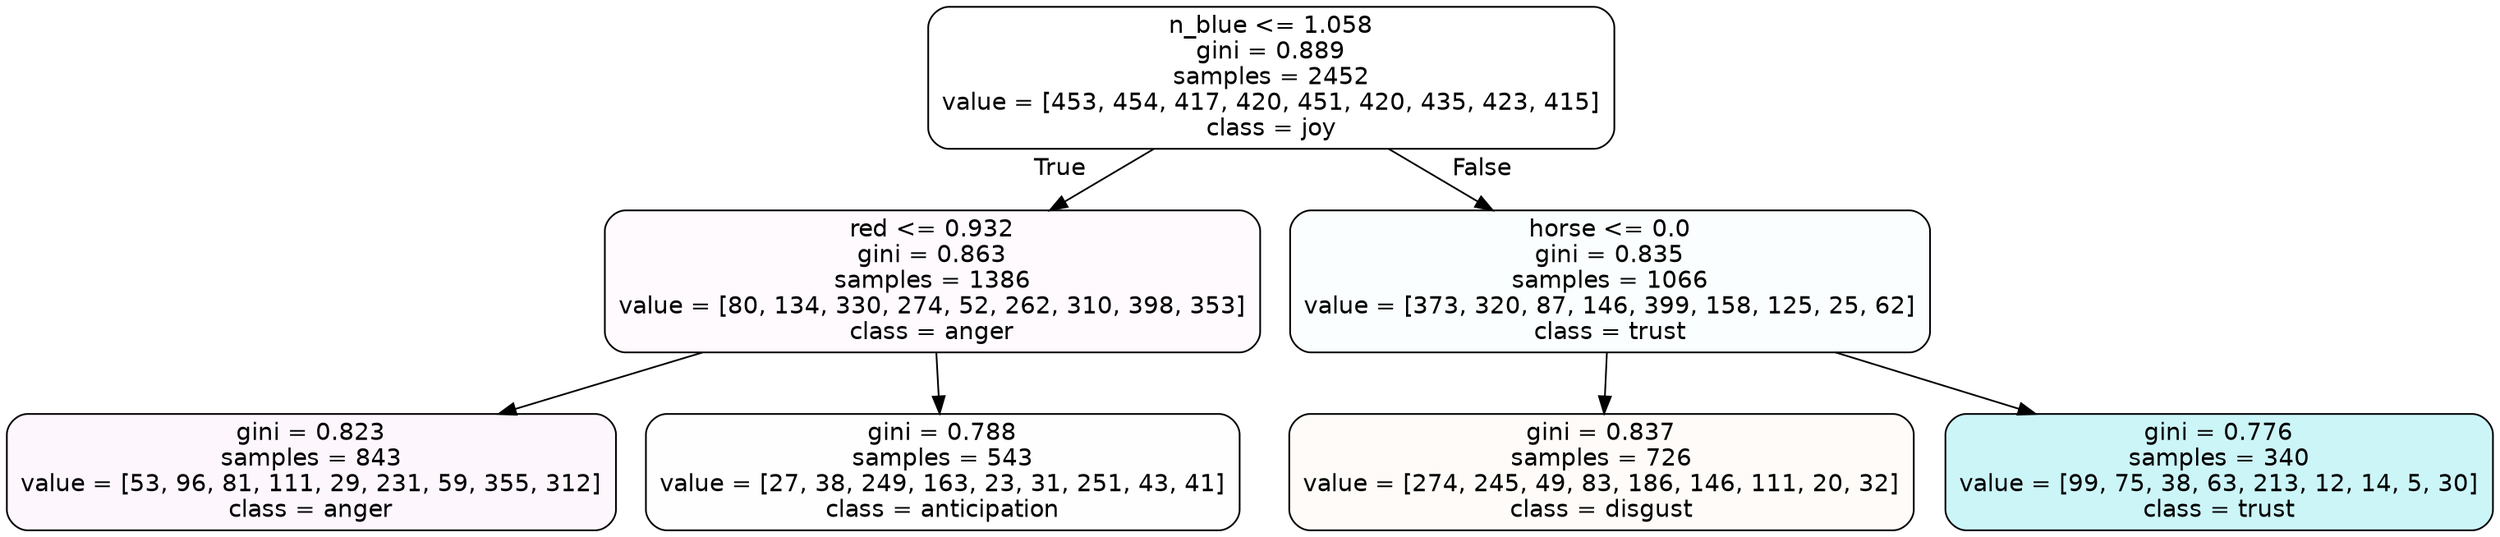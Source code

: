 digraph Tree {
node [shape=box, style="filled, rounded", color="black", fontname=helvetica] ;
edge [fontname=helvetica] ;
0 [label="n_blue <= 1.058\ngini = 0.889\nsamples = 2452\nvalue = [453, 454, 417, 420, 451, 420, 435, 423, 415]\nclass = joy", fillcolor="#d7e53900"] ;
1 [label="red <= 0.932\ngini = 0.863\nsamples = 1386\nvalue = [80, 134, 330, 274, 52, 262, 310, 398, 353]\nclass = anger", fillcolor="#e539d706"] ;
0 -> 1 [labeldistance=2.5, labelangle=45, headlabel="True"] ;
2 [label="gini = 0.823\nsamples = 843\nvalue = [53, 96, 81, 111, 29, 231, 59, 355, 312]\nclass = anger", fillcolor="#e539d70b"] ;
1 -> 2 ;
3 [label="gini = 0.788\nsamples = 543\nvalue = [27, 38, 249, 163, 23, 31, 251, 43, 41]\nclass = anticipation", fillcolor="#8139e501"] ;
1 -> 3 ;
4 [label="horse <= 0.0\ngini = 0.835\nsamples = 1066\nvalue = [373, 320, 87, 146, 399, 158, 125, 25, 62]\nclass = trust", fillcolor="#39d7e505"] ;
0 -> 4 [labeldistance=2.5, labelangle=-45, headlabel="False"] ;
5 [label="gini = 0.837\nsamples = 726\nvalue = [274, 245, 49, 83, 186, 146, 111, 20, 32]\nclass = disgust", fillcolor="#e5813908"] ;
4 -> 5 ;
6 [label="gini = 0.776\nsamples = 340\nvalue = [99, 75, 38, 63, 213, 12, 14, 5, 30]\nclass = trust", fillcolor="#39d7e541"] ;
4 -> 6 ;
}